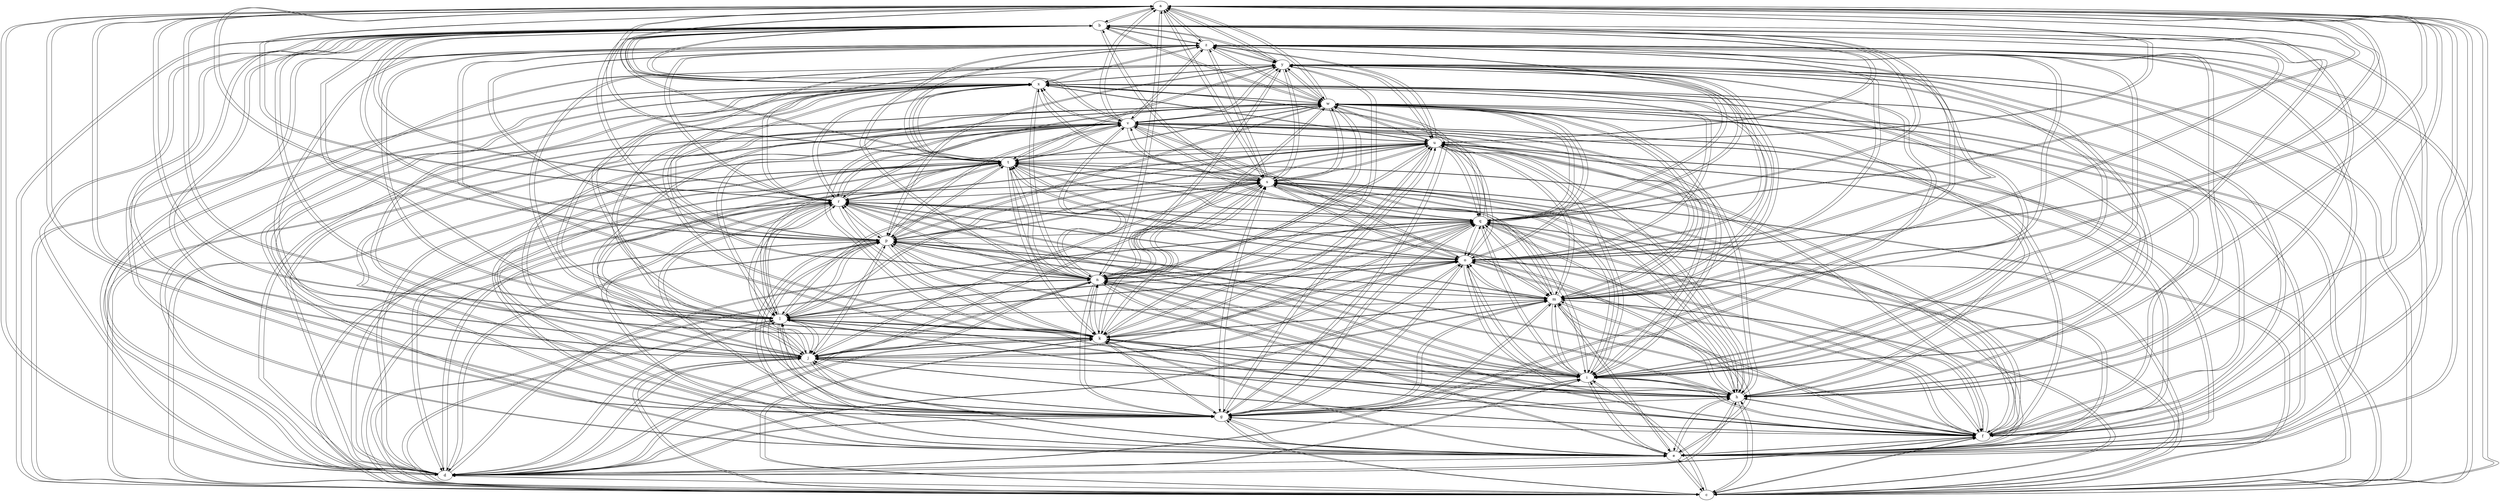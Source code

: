 digraph {
a;
b;
c;
d;
e;
f;
g;
h;
i;
j;
k;
l;
m;
n;
o;
p;
q;
r;
s;
t;
u;
v;
w;
x;
y;
z;
a -> b [weight=1];
a -> c [weight=1];
a -> d [weight=1];
a -> e [weight=1];
a -> f [weight=1];
a -> g [weight=1];
a -> h [weight=1];
a -> i [weight=1];
a -> j [weight=1];
a -> k [weight=1];
a -> l [weight=1];
a -> m [weight=1];
a -> n [weight=1];
a -> o [weight=1];
a -> p [weight=1];
a -> q [weight=1];
a -> r [weight=1];
a -> s [weight=1];
a -> t [weight=1];
a -> u [weight=1];
a -> v [weight=1];
a -> w [weight=1];
a -> x [weight=1];
a -> y [weight=1];
a -> z [weight=1];
b -> a [weight=2];
b -> c [weight=2];
b -> d [weight=2];
b -> e [weight=2];
b -> f [weight=2];
b -> g [weight=2];
b -> h [weight=2];
b -> i [weight=2];
b -> j [weight=2];
b -> k [weight=2];
b -> l [weight=2];
b -> m [weight=2];
b -> n [weight=2];
b -> o [weight=2];
b -> p [weight=2];
b -> q [weight=2];
b -> r [weight=2];
b -> s [weight=2];
b -> t [weight=2];
b -> u [weight=2];
b -> v [weight=2];
b -> w [weight=2];
b -> x [weight=2];
b -> y [weight=2];
b -> z [weight=2];
c -> a [weight=3];
c -> b [weight=3];
c -> d [weight=3];
c -> e [weight=3];
c -> f [weight=3];
c -> g [weight=3];
c -> h [weight=3];
c -> i [weight=3];
c -> j [weight=3];
c -> k [weight=3];
c -> l [weight=3];
c -> m [weight=3];
c -> n [weight=3];
c -> o [weight=3];
c -> p [weight=3];
c -> q [weight=3];
c -> r [weight=3];
c -> s [weight=3];
c -> t [weight=3];
c -> u [weight=3];
c -> v [weight=3];
c -> w [weight=3];
c -> x [weight=3];
c -> y [weight=3];
c -> z [weight=3];
d -> a [weight=4];
d -> b [weight=4];
d -> c [weight=4];
d -> e [weight=4];
d -> f [weight=4];
d -> g [weight=4];
d -> h [weight=4];
d -> i [weight=4];
d -> j [weight=4];
d -> k [weight=4];
d -> l [weight=4];
d -> m [weight=4];
d -> n [weight=4];
d -> o [weight=4];
d -> p [weight=4];
d -> q [weight=4];
d -> r [weight=4];
d -> s [weight=4];
d -> t [weight=4];
d -> u [weight=4];
d -> v [weight=4];
d -> w [weight=4];
d -> x [weight=4];
d -> y [weight=4];
d -> z [weight=4];
e -> a [weight=5];
e -> b [weight=5];
e -> c [weight=5];
e -> d [weight=5];
e -> f [weight=5];
e -> g [weight=5];
e -> h [weight=5];
e -> i [weight=5];
e -> j [weight=5];
e -> k [weight=5];
e -> l [weight=5];
e -> m [weight=5];
e -> n [weight=5];
e -> o [weight=5];
e -> p [weight=5];
e -> q [weight=5];
e -> r [weight=5];
e -> s [weight=5];
e -> t [weight=5];
e -> u [weight=5];
e -> v [weight=5];
e -> w [weight=5];
e -> x [weight=5];
e -> y [weight=5];
e -> z [weight=5];
f -> a [weight=6];
f -> b [weight=6];
f -> c [weight=6];
f -> d [weight=6];
f -> e [weight=6];
f -> g [weight=6];
f -> h [weight=6];
f -> i [weight=6];
f -> j [weight=6];
f -> k [weight=6];
f -> l [weight=6];
f -> m [weight=6];
f -> n [weight=6];
f -> o [weight=6];
f -> p [weight=6];
f -> q [weight=6];
f -> r [weight=6];
f -> s [weight=6];
f -> t [weight=6];
f -> u [weight=6];
f -> v [weight=6];
f -> w [weight=6];
f -> x [weight=6];
f -> y [weight=6];
f -> z [weight=6];
g -> a [weight=7];
g -> b [weight=7];
g -> c [weight=7];
g -> d [weight=7];
g -> e [weight=7];
g -> f [weight=7];
g -> h [weight=7];
g -> i [weight=7];
g -> j [weight=7];
g -> k [weight=7];
g -> l [weight=7];
g -> m [weight=7];
g -> n [weight=7];
g -> o [weight=7];
g -> p [weight=7];
g -> q [weight=7];
g -> r [weight=7];
g -> s [weight=7];
g -> t [weight=7];
g -> u [weight=7];
g -> v [weight=7];
g -> w [weight=7];
g -> x [weight=7];
g -> y [weight=7];
g -> z [weight=7];
h -> a [weight=8];
h -> b [weight=8];
h -> c [weight=8];
h -> d [weight=8];
h -> e [weight=8];
h -> f [weight=8];
h -> g [weight=8];
h -> i [weight=8];
h -> j [weight=8];
h -> k [weight=8];
h -> l [weight=8];
h -> m [weight=8];
h -> n [weight=8];
h -> o [weight=8];
h -> p [weight=8];
h -> q [weight=8];
h -> r [weight=8];
h -> s [weight=8];
h -> t [weight=8];
h -> u [weight=8];
h -> v [weight=8];
h -> w [weight=8];
h -> x [weight=8];
h -> y [weight=8];
h -> z [weight=8];
i -> a [weight=9];
i -> b [weight=9];
i -> c [weight=9];
i -> d [weight=9];
i -> e [weight=9];
i -> f [weight=9];
i -> g [weight=9];
i -> h [weight=9];
i -> j [weight=9];
i -> k [weight=9];
i -> l [weight=9];
i -> m [weight=9];
i -> n [weight=9];
i -> o [weight=9];
i -> p [weight=9];
i -> q [weight=9];
i -> r [weight=9];
i -> s [weight=9];
i -> t [weight=9];
i -> u [weight=9];
i -> v [weight=9];
i -> w [weight=9];
i -> x [weight=9];
i -> y [weight=9];
i -> z [weight=9];
j -> a [weight=10];
j -> b [weight=10];
j -> c [weight=10];
j -> d [weight=10];
j -> e [weight=10];
j -> f [weight=10];
j -> g [weight=10];
j -> h [weight=10];
j -> i [weight=10];
j -> k [weight=10];
j -> l [weight=10];
j -> m [weight=10];
j -> n [weight=10];
j -> o [weight=10];
j -> p [weight=10];
j -> q [weight=10];
j -> r [weight=10];
j -> s [weight=10];
j -> t [weight=10];
j -> u [weight=10];
j -> v [weight=10];
j -> w [weight=10];
j -> x [weight=10];
j -> y [weight=10];
j -> z [weight=10];
k -> a [weight=11];
k -> b [weight=11];
k -> c [weight=11];
k -> d [weight=11];
k -> e [weight=11];
k -> f [weight=11];
k -> g [weight=11];
k -> h [weight=11];
k -> i [weight=11];
k -> j [weight=11];
k -> l [weight=11];
k -> m [weight=11];
k -> n [weight=11];
k -> o [weight=11];
k -> p [weight=11];
k -> q [weight=11];
k -> r [weight=11];
k -> s [weight=11];
k -> t [weight=11];
k -> u [weight=11];
k -> v [weight=11];
k -> w [weight=11];
k -> x [weight=11];
k -> y [weight=11];
k -> z [weight=11];
l -> a [weight=12];
l -> b [weight=12];
l -> c [weight=12];
l -> d [weight=12];
l -> e [weight=12];
l -> f [weight=12];
l -> g [weight=12];
l -> h [weight=12];
l -> i [weight=12];
l -> j [weight=12];
l -> k [weight=12];
l -> m [weight=12];
l -> n [weight=12];
l -> o [weight=12];
l -> p [weight=12];
l -> q [weight=12];
l -> r [weight=12];
l -> s [weight=12];
l -> t [weight=12];
l -> u [weight=12];
l -> v [weight=12];
l -> w [weight=12];
l -> x [weight=12];
l -> y [weight=12];
l -> z [weight=12];
m -> a [weight=13];
m -> b [weight=13];
m -> c [weight=13];
m -> d [weight=13];
m -> e [weight=13];
m -> f [weight=13];
m -> g [weight=13];
m -> h [weight=13];
m -> i [weight=13];
m -> j [weight=13];
m -> k [weight=13];
m -> l [weight=13];
m -> n [weight=13];
m -> o [weight=13];
m -> p [weight=13];
m -> q [weight=13];
m -> r [weight=13];
m -> s [weight=13];
m -> t [weight=13];
m -> u [weight=13];
m -> v [weight=13];
m -> w [weight=13];
m -> x [weight=13];
m -> y [weight=13];
m -> z [weight=13];
n -> a [weight=14];
n -> b [weight=14];
n -> c [weight=14];
n -> d [weight=14];
n -> e [weight=14];
n -> f [weight=14];
n -> g [weight=14];
n -> h [weight=14];
n -> i [weight=14];
n -> j [weight=14];
n -> k [weight=14];
n -> l [weight=14];
n -> m [weight=14];
n -> o [weight=14];
n -> p [weight=14];
n -> q [weight=14];
n -> r [weight=14];
n -> s [weight=14];
n -> t [weight=14];
n -> u [weight=14];
n -> v [weight=14];
n -> w [weight=14];
n -> x [weight=14];
n -> y [weight=14];
n -> z [weight=14];
o -> a [weight=15];
o -> b [weight=15];
o -> c [weight=15];
o -> d [weight=15];
o -> e [weight=15];
o -> f [weight=15];
o -> g [weight=15];
o -> h [weight=15];
o -> i [weight=15];
o -> j [weight=15];
o -> k [weight=15];
o -> l [weight=15];
o -> m [weight=15];
o -> n [weight=15];
o -> p [weight=15];
o -> q [weight=15];
o -> r [weight=15];
o -> s [weight=15];
o -> t [weight=15];
o -> u [weight=15];
o -> v [weight=15];
o -> w [weight=15];
o -> x [weight=15];
o -> y [weight=15];
o -> z [weight=15];
p -> a [weight=16];
p -> b [weight=16];
p -> c [weight=16];
p -> d [weight=16];
p -> e [weight=16];
p -> f [weight=16];
p -> g [weight=16];
p -> h [weight=16];
p -> i [weight=16];
p -> j [weight=16];
p -> k [weight=16];
p -> l [weight=16];
p -> m [weight=16];
p -> n [weight=16];
p -> o [weight=16];
p -> q [weight=16];
p -> r [weight=16];
p -> s [weight=16];
p -> t [weight=16];
p -> u [weight=16];
p -> v [weight=16];
p -> w [weight=16];
p -> x [weight=16];
p -> y [weight=16];
p -> z [weight=16];
q -> a [weight=17];
q -> b [weight=17];
q -> c [weight=17];
q -> d [weight=17];
q -> e [weight=17];
q -> f [weight=17];
q -> g [weight=17];
q -> h [weight=17];
q -> i [weight=17];
q -> j [weight=17];
q -> k [weight=17];
q -> l [weight=17];
q -> m [weight=17];
q -> n [weight=17];
q -> o [weight=17];
q -> p [weight=17];
q -> r [weight=17];
q -> s [weight=17];
q -> t [weight=17];
q -> u [weight=17];
q -> v [weight=17];
q -> w [weight=17];
q -> x [weight=17];
q -> y [weight=17];
q -> z [weight=17];
r -> a [weight=18];
r -> b [weight=18];
r -> c [weight=18];
r -> d [weight=18];
r -> e [weight=18];
r -> f [weight=18];
r -> g [weight=18];
r -> h [weight=18];
r -> i [weight=18];
r -> j [weight=18];
r -> k [weight=18];
r -> l [weight=18];
r -> m [weight=18];
r -> n [weight=18];
r -> o [weight=18];
r -> p [weight=18];
r -> q [weight=18];
r -> s [weight=18];
r -> t [weight=18];
r -> u [weight=18];
r -> v [weight=18];
r -> w [weight=18];
r -> x [weight=18];
r -> y [weight=18];
r -> z [weight=18];
s -> a [weight=19];
s -> b [weight=19];
s -> c [weight=19];
s -> d [weight=19];
s -> e [weight=19];
s -> f [weight=19];
s -> g [weight=19];
s -> h [weight=19];
s -> i [weight=19];
s -> j [weight=19];
s -> k [weight=19];
s -> l [weight=19];
s -> m [weight=19];
s -> n [weight=19];
s -> o [weight=19];
s -> p [weight=19];
s -> q [weight=19];
s -> r [weight=19];
s -> t [weight=19];
s -> u [weight=19];
s -> v [weight=19];
s -> w [weight=19];
s -> x [weight=19];
s -> y [weight=19];
s -> z [weight=19];
t -> a [weight=20];
t -> b [weight=20];
t -> c [weight=20];
t -> d [weight=20];
t -> e [weight=20];
t -> f [weight=20];
t -> g [weight=20];
t -> h [weight=20];
t -> i [weight=20];
t -> j [weight=20];
t -> k [weight=20];
t -> l [weight=20];
t -> m [weight=20];
t -> n [weight=20];
t -> o [weight=20];
t -> p [weight=20];
t -> q [weight=20];
t -> r [weight=20];
t -> s [weight=20];
t -> u [weight=20];
t -> v [weight=20];
t -> w [weight=20];
t -> x [weight=20];
t -> y [weight=20];
t -> z [weight=20];
u -> a [weight=21];
u -> b [weight=21];
u -> c [weight=21];
u -> d [weight=21];
u -> e [weight=21];
u -> f [weight=21];
u -> g [weight=21];
u -> h [weight=21];
u -> i [weight=21];
u -> j [weight=21];
u -> k [weight=21];
u -> l [weight=21];
u -> m [weight=21];
u -> n [weight=21];
u -> o [weight=21];
u -> p [weight=21];
u -> q [weight=21];
u -> r [weight=21];
u -> s [weight=21];
u -> t [weight=21];
u -> v [weight=21];
u -> w [weight=21];
u -> x [weight=21];
u -> y [weight=21];
u -> z [weight=21];
v -> a [weight=22];
v -> b [weight=22];
v -> c [weight=22];
v -> d [weight=22];
v -> e [weight=22];
v -> f [weight=22];
v -> g [weight=22];
v -> h [weight=22];
v -> i [weight=22];
v -> j [weight=22];
v -> k [weight=22];
v -> l [weight=22];
v -> m [weight=22];
v -> n [weight=22];
v -> o [weight=22];
v -> p [weight=22];
v -> q [weight=22];
v -> r [weight=22];
v -> s [weight=22];
v -> t [weight=22];
v -> u [weight=22];
v -> w [weight=22];
v -> x [weight=22];
v -> y [weight=22];
v -> z [weight=22];
w -> a [weight=23];
w -> b [weight=23];
w -> c [weight=23];
w -> d [weight=23];
w -> e [weight=23];
w -> f [weight=23];
w -> g [weight=23];
w -> h [weight=23];
w -> i [weight=23];
w -> j [weight=23];
w -> k [weight=23];
w -> l [weight=23];
w -> m [weight=23];
w -> n [weight=23];
w -> o [weight=23];
w -> p [weight=23];
w -> q [weight=23];
w -> r [weight=23];
w -> s [weight=23];
w -> t [weight=23];
w -> u [weight=23];
w -> v [weight=23];
w -> x [weight=23];
w -> y [weight=23];
w -> z [weight=23];
x -> a [weight=24];
x -> b [weight=24];
x -> c [weight=24];
x -> d [weight=24];
x -> e [weight=24];
x -> f [weight=24];
x -> g [weight=24];
x -> h [weight=24];
x -> i [weight=24];
x -> j [weight=24];
x -> k [weight=24];
x -> l [weight=24];
x -> m [weight=24];
x -> n [weight=24];
x -> o [weight=24];
x -> p [weight=24];
x -> q [weight=24];
x -> r [weight=24];
x -> s [weight=24];
x -> t [weight=24];
x -> u [weight=24];
x -> v [weight=24];
x -> w [weight=24];
x -> y [weight=24];
x -> z [weight=24];
y -> a [weight=25];
y -> b [weight=25];
y -> c [weight=25];
y -> d [weight=25];
y -> e [weight=25];
y -> f [weight=25];
y -> g [weight=25];
y -> h [weight=25];
y -> i [weight=25];
y -> j [weight=25];
y -> k [weight=25];
y -> l [weight=25];
y -> m [weight=25];
y -> n [weight=25];
y -> o [weight=25];
y -> p [weight=25];
y -> q [weight=25];
y -> r [weight=25];
y -> s [weight=25];
y -> t [weight=25];
y -> u [weight=25];
y -> v [weight=25];
y -> w [weight=25];
y -> x [weight=25];
y -> z [weight=25];
z -> a [weight=26];
z -> b [weight=26];
z -> c [weight=26];
z -> d [weight=26];
z -> e [weight=26];
z -> f [weight=26];
z -> g [weight=26];
z -> h [weight=26];
z -> i [weight=26];
z -> j [weight=26];
z -> k [weight=26];
z -> l [weight=26];
z -> m [weight=26];
z -> n [weight=26];
z -> o [weight=26];
z -> p [weight=26];
z -> q [weight=26];
z -> r [weight=26];
z -> s [weight=26];
z -> t [weight=26];
z -> u [weight=26];
z -> v [weight=26];
z -> w [weight=26];
z -> x [weight=26];
z -> y [weight=26];
}
